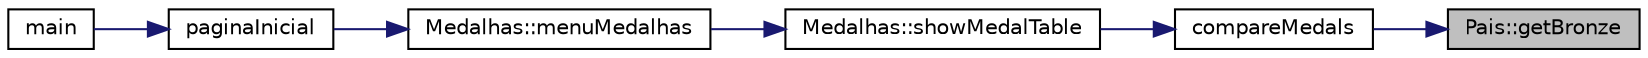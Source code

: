digraph "Pais::getBronze"
{
 // LATEX_PDF_SIZE
  edge [fontname="Helvetica",fontsize="10",labelfontname="Helvetica",labelfontsize="10"];
  node [fontname="Helvetica",fontsize="10",shape=record];
  rankdir="RL";
  Node1 [label="Pais::getBronze",height=0.2,width=0.4,color="black", fillcolor="grey75", style="filled", fontcolor="black",tooltip="Retorna o número de medalhas de bronze do país objeto da classe Pais."];
  Node1 -> Node2 [dir="back",color="midnightblue",fontsize="10",style="solid",fontname="Helvetica"];
  Node2 [label="compareMedals",height=0.2,width=0.4,color="black", fillcolor="white", style="filled",URL="$_medalhas_8cpp.html#a6d7aa67f6e0d6c6fee733060106bfd84",tooltip=" "];
  Node2 -> Node3 [dir="back",color="midnightblue",fontsize="10",style="solid",fontname="Helvetica"];
  Node3 [label="Medalhas::showMedalTable",height=0.2,width=0.4,color="black", fillcolor="white", style="filled",URL="$class_medalhas.html#a37866111e7cc41c679fa8e4bcfa9c5fd",tooltip="Imprime a tabela de medalhas."];
  Node3 -> Node4 [dir="back",color="midnightblue",fontsize="10",style="solid",fontname="Helvetica"];
  Node4 [label="Medalhas::menuMedalhas",height=0.2,width=0.4,color="black", fillcolor="white", style="filled",URL="$class_medalhas.html#a0e18eade264886c26064a60173a11a29",tooltip="Menu que lida com a intenção do usuário de atribuir medalhas, remover medalhas e ver o quadro de meda..."];
  Node4 -> Node5 [dir="back",color="midnightblue",fontsize="10",style="solid",fontname="Helvetica"];
  Node5 [label="paginaInicial",height=0.2,width=0.4,color="black", fillcolor="white", style="filled",URL="$menu_8h.html#a96dac07912e4edb4cb4e758e0130cf0d",tooltip="Esta função é o página inicial do programa. Todos os objetivos do projeto se fazem dentro desta funçã..."];
  Node5 -> Node6 [dir="back",color="midnightblue",fontsize="10",style="solid",fontname="Helvetica"];
  Node6 [label="main",height=0.2,width=0.4,color="black", fillcolor="white", style="filled",URL="$main_8cpp.html#ae66f6b31b5ad750f1fe042a706a4e3d4",tooltip=" "];
}
